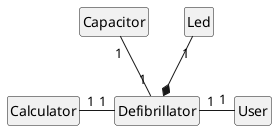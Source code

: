 @startuml
hide members
hide  circle

Calculator "1"-"1" Defibrillator
Capacitor "1"--"1" Defibrillator
User "1"-left-"1" Defibrillator
Led "1"-down-* Defibrillator

@enduml

